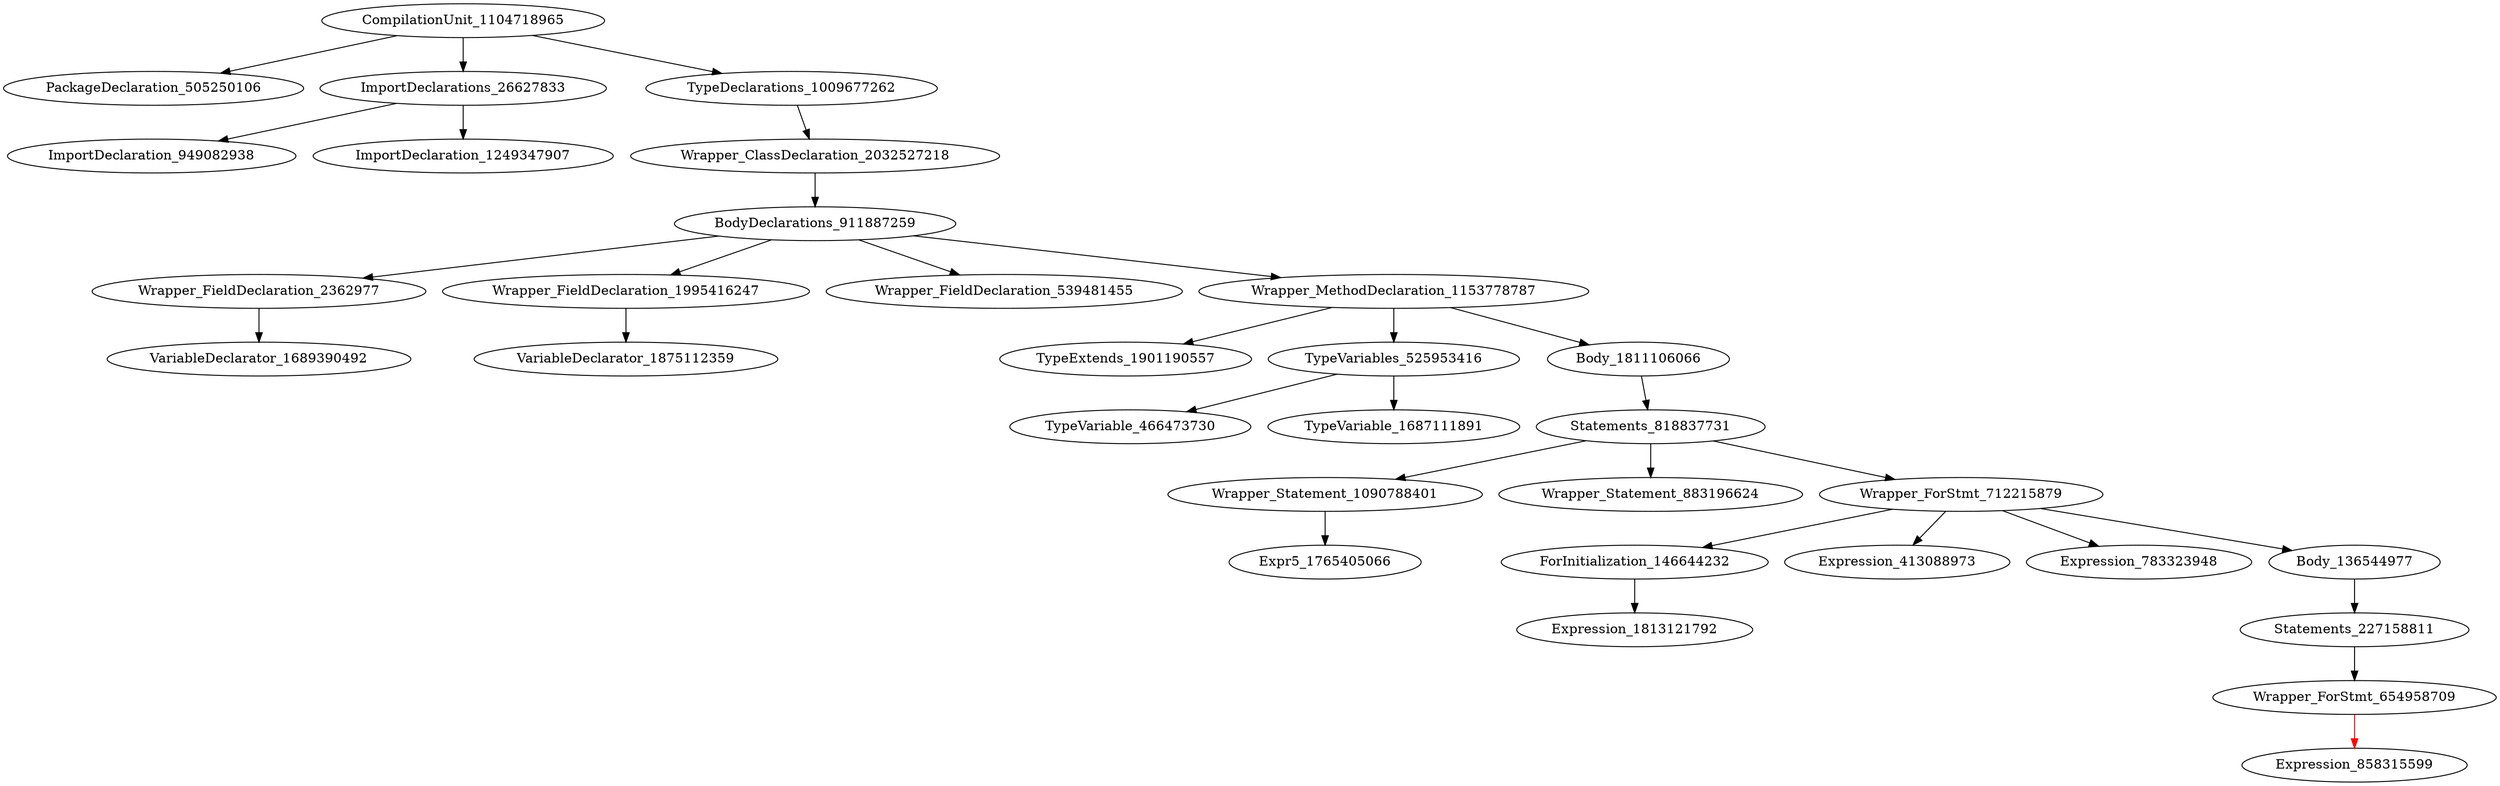 digraph {
CompilationUnit_1104718965 -> PackageDeclaration_505250106
CompilationUnit_1104718965 -> ImportDeclarations_26627833
CompilationUnit_1104718965 -> TypeDeclarations_1009677262
ImportDeclarations_26627833 -> ImportDeclaration_949082938
ImportDeclarations_26627833 -> ImportDeclaration_1249347907
TypeDeclarations_1009677262 -> Wrapper_ClassDeclaration_2032527218
Wrapper_ClassDeclaration_2032527218 -> BodyDeclarations_911887259
BodyDeclarations_911887259 -> Wrapper_FieldDeclaration_2362977
BodyDeclarations_911887259 -> Wrapper_FieldDeclaration_1995416247
BodyDeclarations_911887259 -> Wrapper_FieldDeclaration_539481455
BodyDeclarations_911887259 -> Wrapper_MethodDeclaration_1153778787
Wrapper_FieldDeclaration_2362977 -> VariableDeclarator_1689390492
Wrapper_FieldDeclaration_1995416247 -> VariableDeclarator_1875112359
Wrapper_MethodDeclaration_1153778787 -> TypeExtends_1901190557
Wrapper_MethodDeclaration_1153778787 -> TypeVariables_525953416
Wrapper_MethodDeclaration_1153778787 -> Body_1811106066
TypeVariables_525953416 -> TypeVariable_466473730
TypeVariables_525953416 -> TypeVariable_1687111891
Body_1811106066 -> Statements_818837731
Statements_818837731 -> Wrapper_Statement_1090788401
Statements_818837731 -> Wrapper_Statement_883196624
Statements_818837731 -> Wrapper_ForStmt_712215879
Wrapper_Statement_1090788401 -> Expr5_1765405066
Wrapper_ForStmt_712215879 -> ForInitialization_146644232
Wrapper_ForStmt_712215879 -> Expression_413088973
Wrapper_ForStmt_712215879 -> Expression_783323948
Wrapper_ForStmt_712215879 -> Body_136544977
ForInitialization_146644232 -> Expression_1813121792
Body_136544977 -> Statements_227158811
Statements_227158811 -> Wrapper_ForStmt_654958709
Wrapper_ForStmt_654958709 -> Expression_858315599 [color = red] 
}